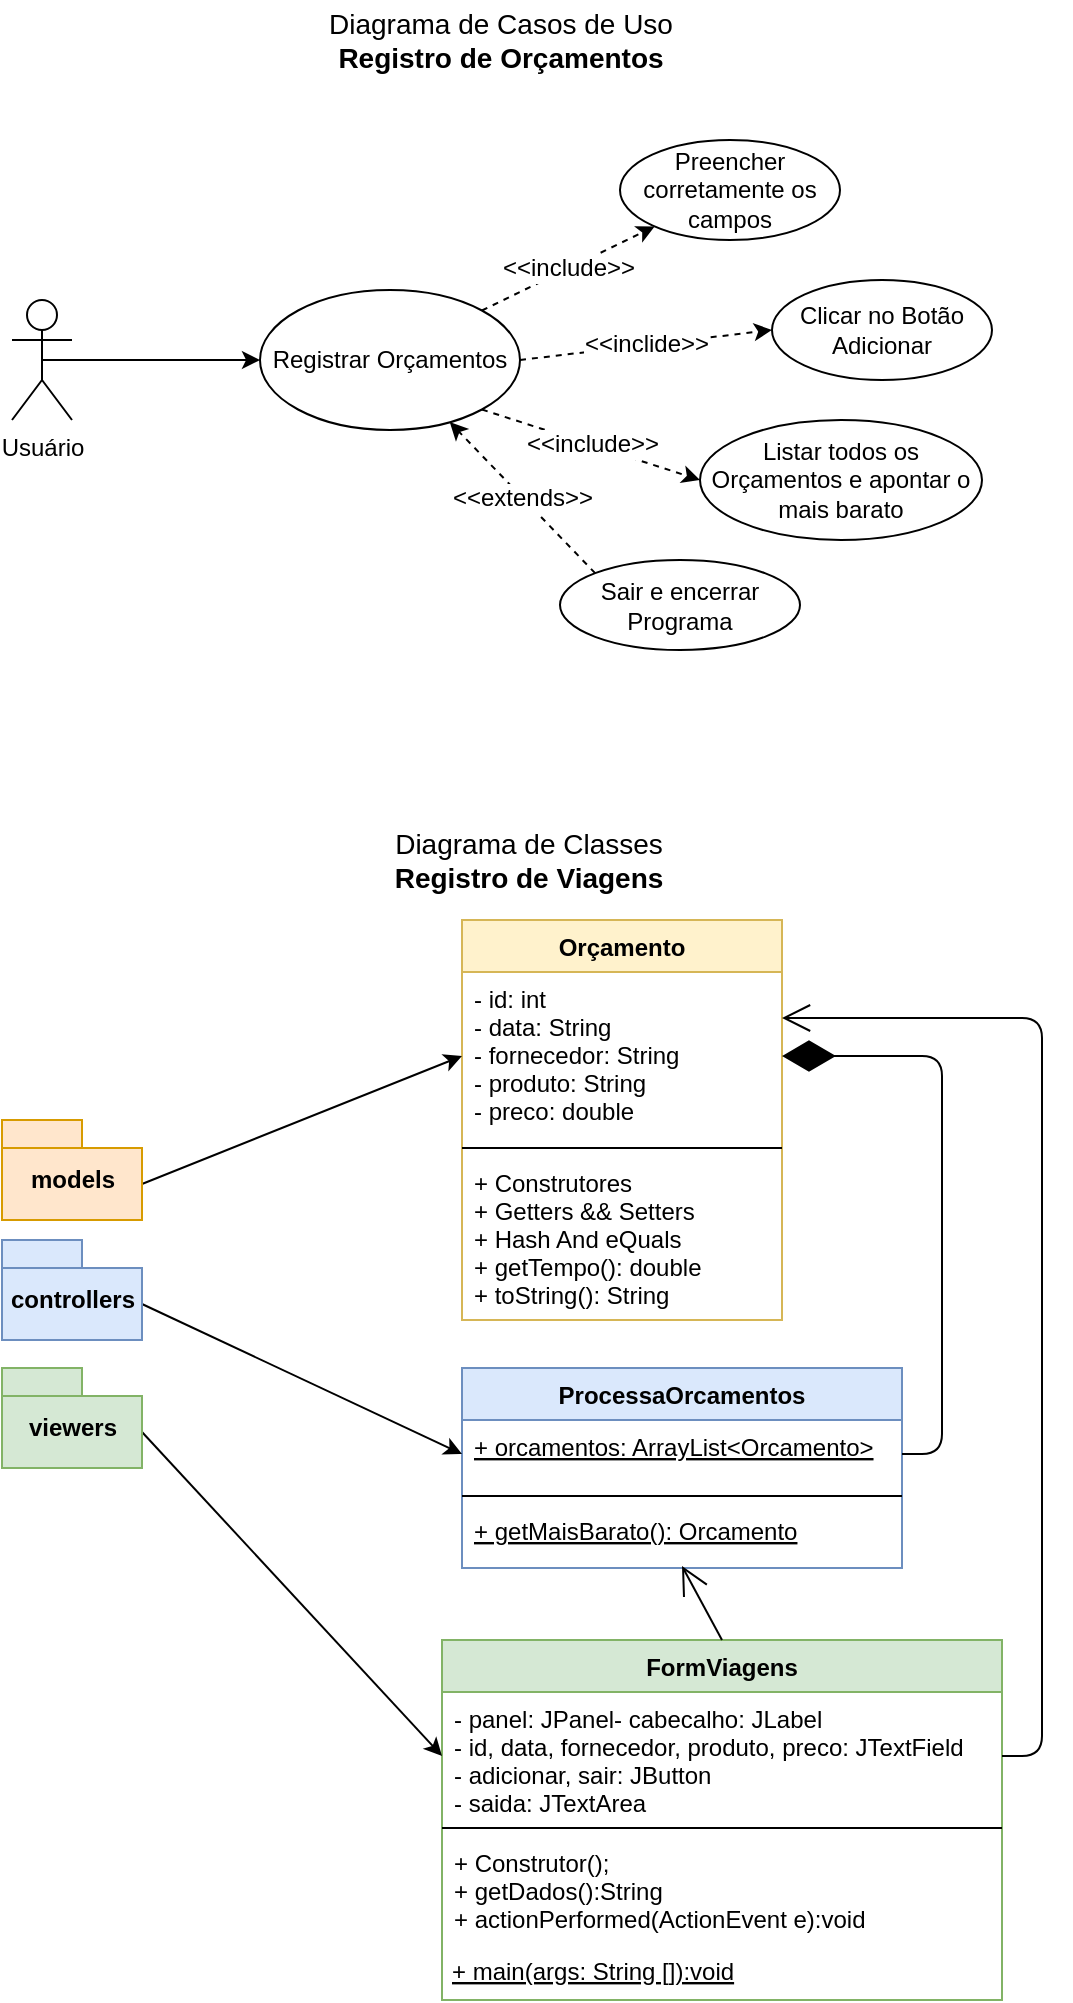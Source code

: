 <mxfile version="14.7.8" type="device"><diagram id="KyCV-o7bKq5-lI7oOPkM" name="Page-1"><mxGraphModel dx="1102" dy="525" grid="1" gridSize="10" guides="1" tooltips="1" connect="1" arrows="1" fold="1" page="1" pageScale="1" pageWidth="827" pageHeight="1169" math="0" shadow="0"><root><mxCell id="0"/><mxCell id="1" parent="0"/><mxCell id="UZxMJ1Ae5GSh429aQFD_-1" value="Diagrama de Classes&lt;br style=&quot;font-size: 14px;&quot;&gt;&lt;b style=&quot;font-size: 14px;&quot;&gt;Registro de Viagens&lt;/b&gt;" style="text;html=1;strokeColor=none;fillColor=none;align=center;verticalAlign=middle;whiteSpace=wrap;rounded=0;fontSize=14;" parent="1" vertex="1"><mxGeometry x="348" y="490" width="191" height="20" as="geometry"/></mxCell><mxCell id="UZxMJ1Ae5GSh429aQFD_-2" value="Orçamento" style="swimlane;fontStyle=1;align=center;verticalAlign=top;childLayout=stackLayout;horizontal=1;startSize=26;horizontalStack=0;resizeParent=1;resizeParentMax=0;resizeLast=0;collapsible=1;marginBottom=0;fillColor=#fff2cc;strokeColor=#d6b656;" parent="1" vertex="1"><mxGeometry x="410" y="530" width="160" height="200" as="geometry"/></mxCell><mxCell id="UZxMJ1Ae5GSh429aQFD_-3" value="- id: int&#10;- data: String&#10;- fornecedor: String&#10;- produto: String&#10;- preco: double" style="text;strokeColor=none;fillColor=none;align=left;verticalAlign=top;spacingLeft=4;spacingRight=4;overflow=hidden;rotatable=0;points=[[0,0.5],[1,0.5]];portConstraint=eastwest;" parent="UZxMJ1Ae5GSh429aQFD_-2" vertex="1"><mxGeometry y="26" width="160" height="84" as="geometry"/></mxCell><mxCell id="UZxMJ1Ae5GSh429aQFD_-4" value="" style="line;strokeWidth=1;fillColor=none;align=left;verticalAlign=middle;spacingTop=-1;spacingLeft=3;spacingRight=3;rotatable=0;labelPosition=right;points=[];portConstraint=eastwest;" parent="UZxMJ1Ae5GSh429aQFD_-2" vertex="1"><mxGeometry y="110" width="160" height="8" as="geometry"/></mxCell><mxCell id="UZxMJ1Ae5GSh429aQFD_-5" value="+ Construtores&#10;+ Getters &amp;&amp; Setters&#10;+ Hash And eQuals&#10;+ getTempo(): double&#10;+ toString(): String" style="text;strokeColor=none;fillColor=none;align=left;verticalAlign=top;spacingLeft=4;spacingRight=4;overflow=hidden;rotatable=0;points=[[0,0.5],[1,0.5]];portConstraint=eastwest;" parent="UZxMJ1Ae5GSh429aQFD_-2" vertex="1"><mxGeometry y="118" width="160" height="82" as="geometry"/></mxCell><mxCell id="UZxMJ1Ae5GSh429aQFD_-7" style="rounded=0;orthogonalLoop=1;jettySize=auto;html=1;exitX=0;exitY=0;exitDx=70;exitDy=32;exitPerimeter=0;entryX=0;entryY=0.5;entryDx=0;entryDy=0;" parent="1" source="UZxMJ1Ae5GSh429aQFD_-6" target="UZxMJ1Ae5GSh429aQFD_-3" edge="1"><mxGeometry relative="1" as="geometry"/></mxCell><mxCell id="UZxMJ1Ae5GSh429aQFD_-6" value="models" style="shape=folder;fontStyle=1;spacingTop=10;tabWidth=40;tabHeight=14;tabPosition=left;html=1;fillColor=#ffe6cc;strokeColor=#d79b00;" parent="1" vertex="1"><mxGeometry x="180" y="630" width="70" height="50" as="geometry"/></mxCell><mxCell id="UZxMJ1Ae5GSh429aQFD_-13" value="ProcessaOrcamentos" style="swimlane;fontStyle=1;align=center;verticalAlign=top;childLayout=stackLayout;horizontal=1;startSize=26;horizontalStack=0;resizeParent=1;resizeParentMax=0;resizeLast=0;collapsible=1;marginBottom=0;fillColor=#dae8fc;strokeColor=#6c8ebf;" parent="1" vertex="1"><mxGeometry x="410" y="754" width="220" height="100" as="geometry"/></mxCell><mxCell id="UZxMJ1Ae5GSh429aQFD_-14" value="+ orcamentos: ArrayList&lt;Orcamento&gt;&#10;" style="text;strokeColor=none;fillColor=none;align=left;verticalAlign=top;spacingLeft=4;spacingRight=4;overflow=hidden;rotatable=0;points=[[0,0.5],[1,0.5]];portConstraint=eastwest;fontStyle=4" parent="UZxMJ1Ae5GSh429aQFD_-13" vertex="1"><mxGeometry y="26" width="220" height="34" as="geometry"/></mxCell><mxCell id="UZxMJ1Ae5GSh429aQFD_-15" value="" style="line;strokeWidth=1;fillColor=none;align=left;verticalAlign=middle;spacingTop=-1;spacingLeft=3;spacingRight=3;rotatable=0;labelPosition=right;points=[];portConstraint=eastwest;" parent="UZxMJ1Ae5GSh429aQFD_-13" vertex="1"><mxGeometry y="60" width="220" height="8" as="geometry"/></mxCell><mxCell id="UZxMJ1Ae5GSh429aQFD_-16" value="+ getMaisBarato(): Orcamento&#10;" style="text;strokeColor=none;fillColor=none;align=left;verticalAlign=top;spacingLeft=4;spacingRight=4;overflow=hidden;rotatable=0;points=[[0,0.5],[1,0.5]];portConstraint=eastwest;fontStyle=4" parent="UZxMJ1Ae5GSh429aQFD_-13" vertex="1"><mxGeometry y="68" width="220" height="32" as="geometry"/></mxCell><mxCell id="UZxMJ1Ae5GSh429aQFD_-17" style="rounded=0;orthogonalLoop=1;jettySize=auto;html=1;exitX=0;exitY=0;exitDx=70;exitDy=32;exitPerimeter=0;entryX=0;entryY=0.5;entryDx=0;entryDy=0;" parent="1" source="UZxMJ1Ae5GSh429aQFD_-18" target="UZxMJ1Ae5GSh429aQFD_-14" edge="1"><mxGeometry relative="1" as="geometry"/></mxCell><mxCell id="UZxMJ1Ae5GSh429aQFD_-18" value="controllers" style="shape=folder;fontStyle=1;spacingTop=10;tabWidth=40;tabHeight=14;tabPosition=left;html=1;fillColor=#dae8fc;strokeColor=#6c8ebf;" parent="1" vertex="1"><mxGeometry x="180" y="690" width="70" height="50" as="geometry"/></mxCell><mxCell id="UZxMJ1Ae5GSh429aQFD_-20" value="" style="endArrow=diamondThin;endFill=1;endSize=24;html=1;entryX=1;entryY=0.5;entryDx=0;entryDy=0;exitX=1;exitY=0.5;exitDx=0;exitDy=0;edgeStyle=orthogonalEdgeStyle;" parent="1" source="UZxMJ1Ae5GSh429aQFD_-14" target="UZxMJ1Ae5GSh429aQFD_-3" edge="1"><mxGeometry width="160" relative="1" as="geometry"><mxPoint x="360" y="710" as="sourcePoint"/><mxPoint x="520" y="710" as="targetPoint"/><Array as="points"><mxPoint x="650" y="797"/><mxPoint x="650" y="598"/></Array></mxGeometry></mxCell><mxCell id="UZxMJ1Ae5GSh429aQFD_-21" value="FormViagens" style="swimlane;fontStyle=1;align=center;verticalAlign=top;childLayout=stackLayout;horizontal=1;startSize=26;horizontalStack=0;resizeParent=1;resizeParentMax=0;resizeLast=0;collapsible=1;marginBottom=0;fillColor=#d5e8d4;strokeColor=#82b366;" parent="1" vertex="1"><mxGeometry x="400" y="890" width="280" height="180" as="geometry"/></mxCell><mxCell id="UZxMJ1Ae5GSh429aQFD_-22" value="&#9;- panel: JPanel- cabecalho: JLabel&#10;- id, data, fornecedor, produto, preco: JTextField&#10;- adicionar, sair: JButton&#10;- saida: JTextArea" style="text;strokeColor=none;fillColor=none;align=left;verticalAlign=top;spacingLeft=4;spacingRight=4;overflow=hidden;rotatable=0;points=[[0,0.5],[1,0.5]];portConstraint=eastwest;fontStyle=0" parent="UZxMJ1Ae5GSh429aQFD_-21" vertex="1"><mxGeometry y="26" width="280" height="64" as="geometry"/></mxCell><mxCell id="UZxMJ1Ae5GSh429aQFD_-23" value="" style="line;strokeWidth=1;fillColor=none;align=left;verticalAlign=middle;spacingTop=-1;spacingLeft=3;spacingRight=3;rotatable=0;labelPosition=right;points=[];portConstraint=eastwest;" parent="UZxMJ1Ae5GSh429aQFD_-21" vertex="1"><mxGeometry y="90" width="280" height="8" as="geometry"/></mxCell><mxCell id="UZxMJ1Ae5GSh429aQFD_-24" value="+ Construtor();&#10;+ getDados():String&#10;+ actionPerformed(ActionEvent e):void&#10;" style="text;strokeColor=none;fillColor=none;align=left;verticalAlign=top;spacingLeft=4;spacingRight=4;overflow=hidden;rotatable=0;points=[[0,0.5],[1,0.5]];portConstraint=eastwest;fontStyle=0" parent="UZxMJ1Ae5GSh429aQFD_-21" vertex="1"><mxGeometry y="98" width="280" height="52" as="geometry"/></mxCell><mxCell id="UZxMJ1Ae5GSh429aQFD_-27" value="+ main(args: String []):void" style="text;align=left;fontStyle=4;verticalAlign=middle;spacingLeft=3;spacingRight=3;strokeColor=none;rotatable=0;points=[[0,0.5],[1,0.5]];portConstraint=eastwest;" parent="UZxMJ1Ae5GSh429aQFD_-21" vertex="1"><mxGeometry y="150" width="280" height="30" as="geometry"/></mxCell><mxCell id="UZxMJ1Ae5GSh429aQFD_-25" style="rounded=0;orthogonalLoop=1;jettySize=auto;html=1;exitX=0;exitY=0;exitDx=70;exitDy=32;exitPerimeter=0;entryX=0;entryY=0.5;entryDx=0;entryDy=0;" parent="1" source="UZxMJ1Ae5GSh429aQFD_-26" target="UZxMJ1Ae5GSh429aQFD_-22" edge="1"><mxGeometry relative="1" as="geometry"/></mxCell><mxCell id="UZxMJ1Ae5GSh429aQFD_-26" value="viewers" style="shape=folder;fontStyle=1;spacingTop=10;tabWidth=40;tabHeight=14;tabPosition=left;html=1;fillColor=#d5e8d4;strokeColor=#82b366;" parent="1" vertex="1"><mxGeometry x="180" y="754" width="70" height="50" as="geometry"/></mxCell><mxCell id="UZxMJ1Ae5GSh429aQFD_-28" value="" style="endArrow=open;endFill=1;endSize=12;html=1;exitX=0.5;exitY=0;exitDx=0;exitDy=0;" parent="1" source="UZxMJ1Ae5GSh429aQFD_-21" edge="1"><mxGeometry width="160" relative="1" as="geometry"><mxPoint x="522" y="890" as="sourcePoint"/><mxPoint x="520" y="853" as="targetPoint"/></mxGeometry></mxCell><mxCell id="UZxMJ1Ae5GSh429aQFD_-29" value="" style="endArrow=open;endFill=1;endSize=12;html=1;exitX=1;exitY=0.5;exitDx=0;exitDy=0;edgeStyle=orthogonalEdgeStyle;" parent="1" source="UZxMJ1Ae5GSh429aQFD_-22" target="UZxMJ1Ae5GSh429aQFD_-3" edge="1"><mxGeometry width="160" relative="1" as="geometry"><mxPoint x="650" y="958" as="sourcePoint"/><mxPoint x="584" y="579.02" as="targetPoint"/><Array as="points"><mxPoint x="700" y="948"/><mxPoint x="700" y="579"/></Array></mxGeometry></mxCell><mxCell id="UZxMJ1Ae5GSh429aQFD_-30" value="Diagrama de Casos de Uso&lt;br style=&quot;font-size: 14px&quot;&gt;&lt;b style=&quot;font-size: 14px&quot;&gt;Registro de Orçamentos&lt;/b&gt;" style="text;html=1;strokeColor=none;fillColor=none;align=center;verticalAlign=middle;whiteSpace=wrap;rounded=0;fontSize=14;" parent="1" vertex="1"><mxGeometry x="334" y="70" width="191" height="40" as="geometry"/></mxCell><mxCell id="UZxMJ1Ae5GSh429aQFD_-38" style="edgeStyle=none;rounded=0;orthogonalLoop=1;jettySize=auto;html=1;exitX=0.5;exitY=0.5;exitDx=0;exitDy=0;exitPerimeter=0;entryX=0;entryY=0.5;entryDx=0;entryDy=0;fontSize=12;" parent="1" source="UZxMJ1Ae5GSh429aQFD_-31" target="UZxMJ1Ae5GSh429aQFD_-33" edge="1"><mxGeometry relative="1" as="geometry"/></mxCell><mxCell id="UZxMJ1Ae5GSh429aQFD_-31" value="Usuário" style="shape=umlActor;verticalLabelPosition=bottom;verticalAlign=top;html=1;fontSize=12;" parent="1" vertex="1"><mxGeometry x="185" y="220" width="30" height="60" as="geometry"/></mxCell><mxCell id="UZxMJ1Ae5GSh429aQFD_-37" value="&amp;lt;&amp;lt;include&amp;gt;&amp;gt;" style="edgeStyle=none;rounded=0;orthogonalLoop=1;jettySize=auto;html=1;exitX=1;exitY=0;exitDx=0;exitDy=0;fontSize=12;dashed=1;" parent="1" source="UZxMJ1Ae5GSh429aQFD_-33" target="UZxMJ1Ae5GSh429aQFD_-34" edge="1"><mxGeometry relative="1" as="geometry"/></mxCell><mxCell id="UZxMJ1Ae5GSh429aQFD_-39" value="&amp;lt;&amp;lt;inclide&amp;gt;&amp;gt;" style="edgeStyle=none;rounded=0;orthogonalLoop=1;jettySize=auto;html=1;exitX=1;exitY=0.5;exitDx=0;exitDy=0;entryX=0;entryY=0.5;entryDx=0;entryDy=0;fontSize=12;dashed=1;" parent="1" source="UZxMJ1Ae5GSh429aQFD_-33" target="UZxMJ1Ae5GSh429aQFD_-36" edge="1"><mxGeometry relative="1" as="geometry"/></mxCell><mxCell id="UZxMJ1Ae5GSh429aQFD_-40" value="&amp;lt;&amp;lt;include&amp;gt;&amp;gt;" style="edgeStyle=none;rounded=0;orthogonalLoop=1;jettySize=auto;html=1;exitX=1;exitY=1;exitDx=0;exitDy=0;entryX=0;entryY=0.5;entryDx=0;entryDy=0;dashed=1;fontSize=12;" parent="1" source="UZxMJ1Ae5GSh429aQFD_-33" target="UZxMJ1Ae5GSh429aQFD_-35" edge="1"><mxGeometry relative="1" as="geometry"/></mxCell><mxCell id="UZxMJ1Ae5GSh429aQFD_-33" value="Registrar Orçamentos" style="ellipse;whiteSpace=wrap;html=1;fontSize=12;align=center;" parent="1" vertex="1"><mxGeometry x="309" y="215" width="130" height="70" as="geometry"/></mxCell><mxCell id="UZxMJ1Ae5GSh429aQFD_-34" value="Preencher corretamente os campos" style="ellipse;whiteSpace=wrap;html=1;fontSize=12;align=center;" parent="1" vertex="1"><mxGeometry x="489" y="140" width="110" height="50" as="geometry"/></mxCell><mxCell id="UZxMJ1Ae5GSh429aQFD_-35" value="Listar todos os Orçamentos e apontar o mais barato" style="ellipse;whiteSpace=wrap;html=1;fontSize=12;align=center;" parent="1" vertex="1"><mxGeometry x="529" y="280" width="141" height="60" as="geometry"/></mxCell><mxCell id="UZxMJ1Ae5GSh429aQFD_-36" value="Clicar no Botão Adicionar" style="ellipse;whiteSpace=wrap;html=1;fontSize=12;align=center;" parent="1" vertex="1"><mxGeometry x="565" y="210" width="110" height="50" as="geometry"/></mxCell><mxCell id="UZxMJ1Ae5GSh429aQFD_-42" value="&amp;lt;&amp;lt;extends&amp;gt;&amp;gt;" style="edgeStyle=none;rounded=0;orthogonalLoop=1;jettySize=auto;html=1;exitX=0;exitY=0;exitDx=0;exitDy=0;dashed=1;fontSize=12;" parent="1" source="UZxMJ1Ae5GSh429aQFD_-41" target="UZxMJ1Ae5GSh429aQFD_-33" edge="1"><mxGeometry relative="1" as="geometry"/></mxCell><mxCell id="UZxMJ1Ae5GSh429aQFD_-41" value="Sair e encerrar Programa" style="ellipse;whiteSpace=wrap;html=1;fontSize=12;align=center;" parent="1" vertex="1"><mxGeometry x="459" y="350" width="120" height="45" as="geometry"/></mxCell></root></mxGraphModel></diagram></mxfile>